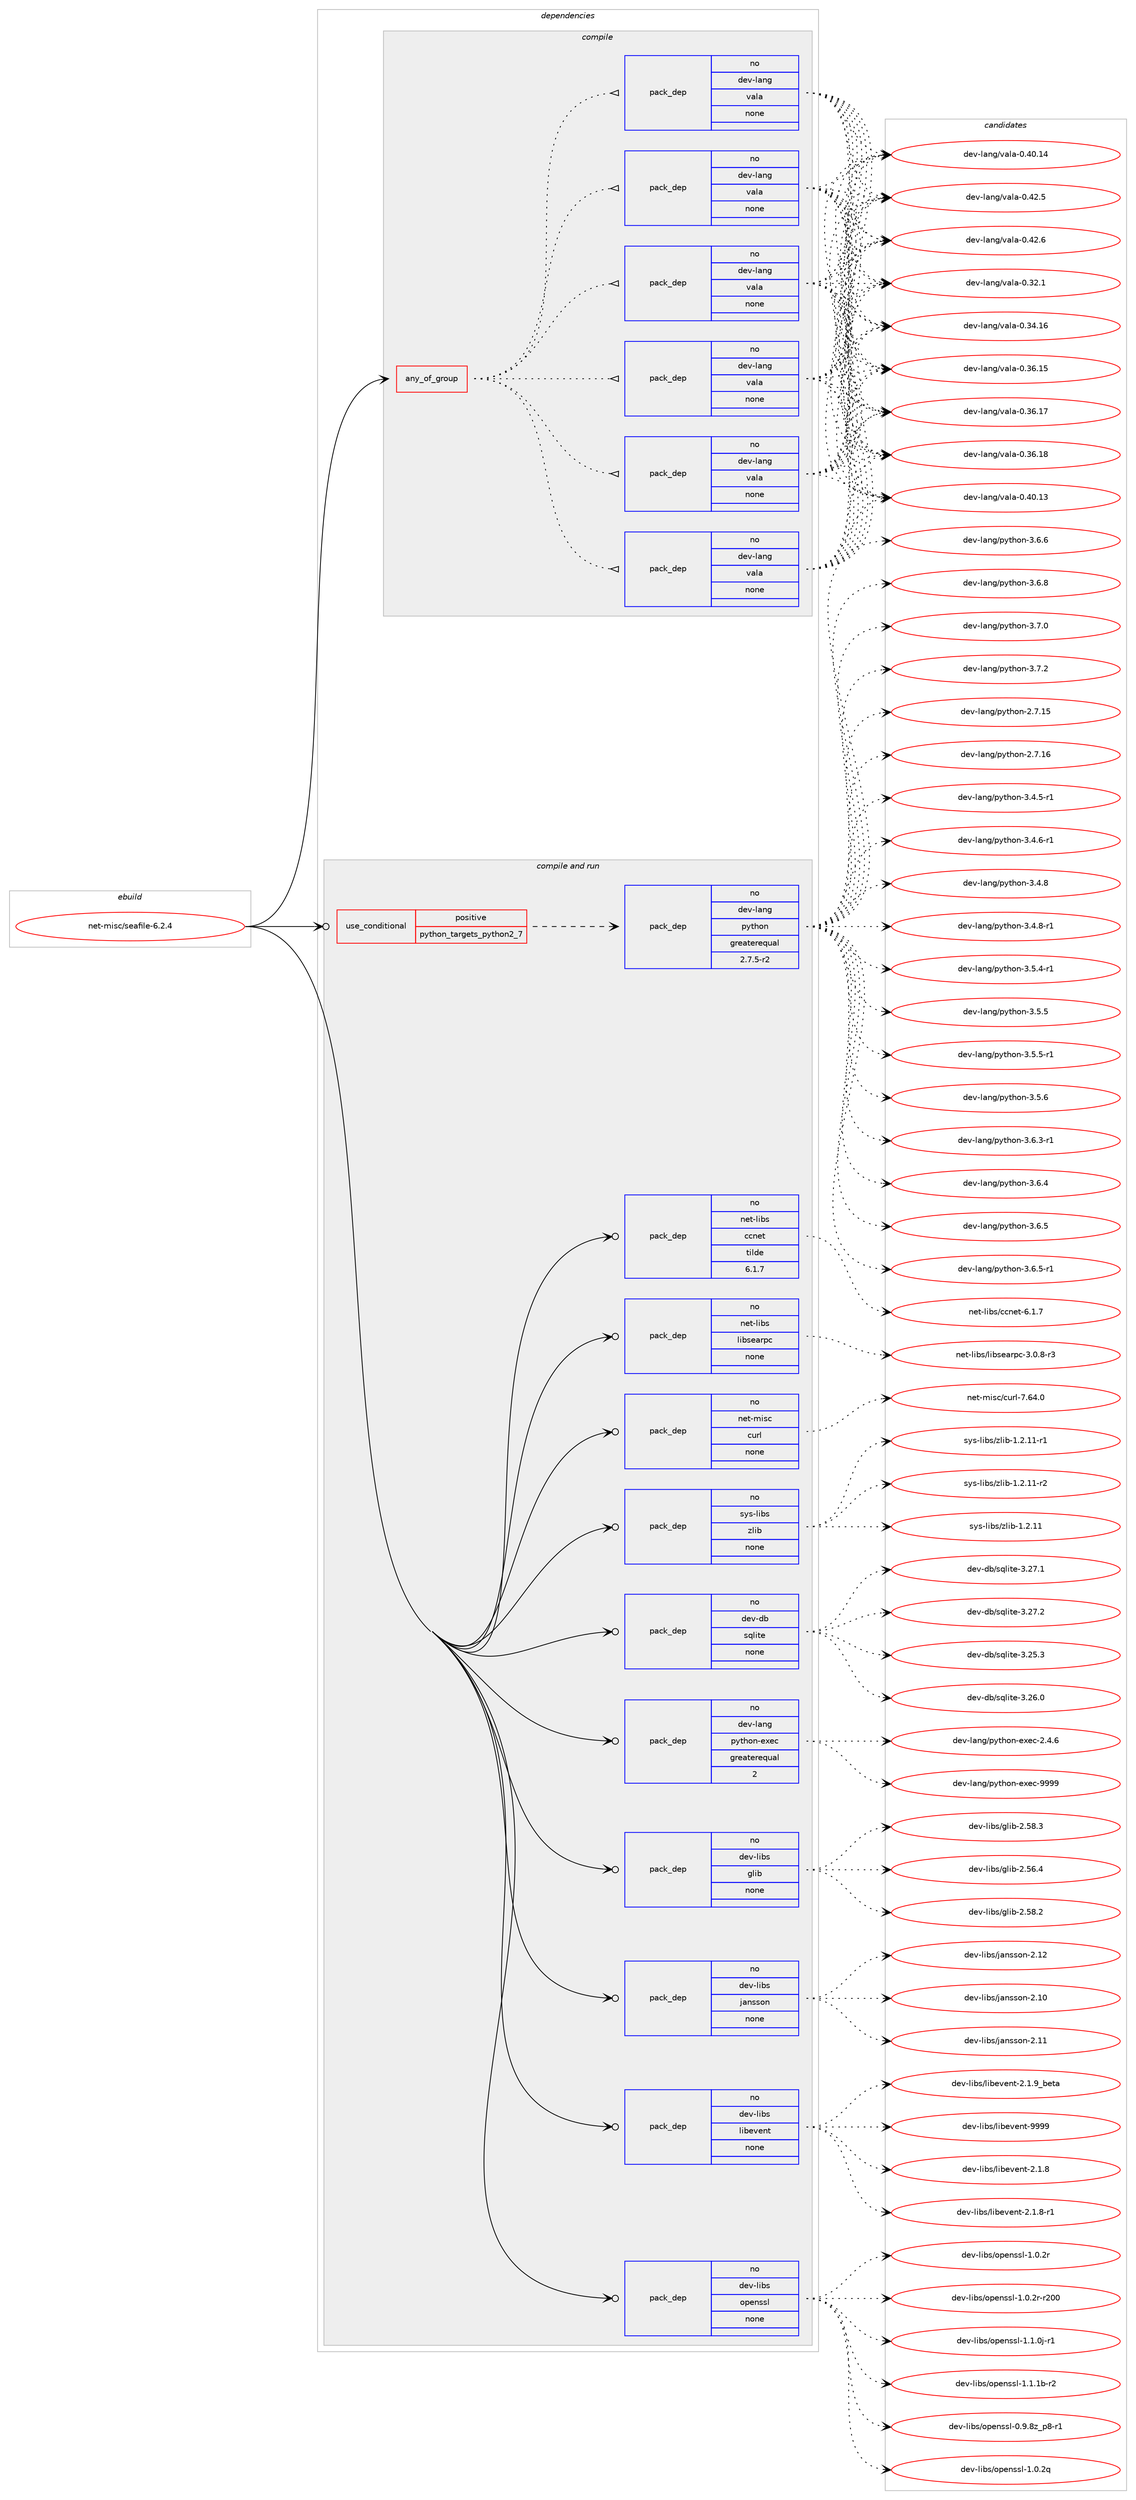digraph prolog {

# *************
# Graph options
# *************

newrank=true;
concentrate=true;
compound=true;
graph [rankdir=LR,fontname=Helvetica,fontsize=10,ranksep=1.5];#, ranksep=2.5, nodesep=0.2];
edge  [arrowhead=vee];
node  [fontname=Helvetica,fontsize=10];

# **********
# The ebuild
# **********

subgraph cluster_leftcol {
color=gray;
rank=same;
label=<<i>ebuild</i>>;
id [label="net-misc/seafile-6.2.4", color=red, width=4, href="../net-misc/seafile-6.2.4.svg"];
}

# ****************
# The dependencies
# ****************

subgraph cluster_midcol {
color=gray;
label=<<i>dependencies</i>>;
subgraph cluster_compile {
fillcolor="#eeeeee";
style=filled;
label=<<i>compile</i>>;
subgraph any26446 {
dependency1672097 [label=<<TABLE BORDER="0" CELLBORDER="1" CELLSPACING="0" CELLPADDING="4"><TR><TD CELLPADDING="10">any_of_group</TD></TR></TABLE>>, shape=none, color=red];subgraph pack1195536 {
dependency1672098 [label=<<TABLE BORDER="0" CELLBORDER="1" CELLSPACING="0" CELLPADDING="4" WIDTH="220"><TR><TD ROWSPAN="6" CELLPADDING="30">pack_dep</TD></TR><TR><TD WIDTH="110">no</TD></TR><TR><TD>dev-lang</TD></TR><TR><TD>vala</TD></TR><TR><TD>none</TD></TR><TR><TD></TD></TR></TABLE>>, shape=none, color=blue];
}
dependency1672097:e -> dependency1672098:w [weight=20,style="dotted",arrowhead="oinv"];
subgraph pack1195537 {
dependency1672099 [label=<<TABLE BORDER="0" CELLBORDER="1" CELLSPACING="0" CELLPADDING="4" WIDTH="220"><TR><TD ROWSPAN="6" CELLPADDING="30">pack_dep</TD></TR><TR><TD WIDTH="110">no</TD></TR><TR><TD>dev-lang</TD></TR><TR><TD>vala</TD></TR><TR><TD>none</TD></TR><TR><TD></TD></TR></TABLE>>, shape=none, color=blue];
}
dependency1672097:e -> dependency1672099:w [weight=20,style="dotted",arrowhead="oinv"];
subgraph pack1195538 {
dependency1672100 [label=<<TABLE BORDER="0" CELLBORDER="1" CELLSPACING="0" CELLPADDING="4" WIDTH="220"><TR><TD ROWSPAN="6" CELLPADDING="30">pack_dep</TD></TR><TR><TD WIDTH="110">no</TD></TR><TR><TD>dev-lang</TD></TR><TR><TD>vala</TD></TR><TR><TD>none</TD></TR><TR><TD></TD></TR></TABLE>>, shape=none, color=blue];
}
dependency1672097:e -> dependency1672100:w [weight=20,style="dotted",arrowhead="oinv"];
subgraph pack1195539 {
dependency1672101 [label=<<TABLE BORDER="0" CELLBORDER="1" CELLSPACING="0" CELLPADDING="4" WIDTH="220"><TR><TD ROWSPAN="6" CELLPADDING="30">pack_dep</TD></TR><TR><TD WIDTH="110">no</TD></TR><TR><TD>dev-lang</TD></TR><TR><TD>vala</TD></TR><TR><TD>none</TD></TR><TR><TD></TD></TR></TABLE>>, shape=none, color=blue];
}
dependency1672097:e -> dependency1672101:w [weight=20,style="dotted",arrowhead="oinv"];
subgraph pack1195540 {
dependency1672102 [label=<<TABLE BORDER="0" CELLBORDER="1" CELLSPACING="0" CELLPADDING="4" WIDTH="220"><TR><TD ROWSPAN="6" CELLPADDING="30">pack_dep</TD></TR><TR><TD WIDTH="110">no</TD></TR><TR><TD>dev-lang</TD></TR><TR><TD>vala</TD></TR><TR><TD>none</TD></TR><TR><TD></TD></TR></TABLE>>, shape=none, color=blue];
}
dependency1672097:e -> dependency1672102:w [weight=20,style="dotted",arrowhead="oinv"];
subgraph pack1195541 {
dependency1672103 [label=<<TABLE BORDER="0" CELLBORDER="1" CELLSPACING="0" CELLPADDING="4" WIDTH="220"><TR><TD ROWSPAN="6" CELLPADDING="30">pack_dep</TD></TR><TR><TD WIDTH="110">no</TD></TR><TR><TD>dev-lang</TD></TR><TR><TD>vala</TD></TR><TR><TD>none</TD></TR><TR><TD></TD></TR></TABLE>>, shape=none, color=blue];
}
dependency1672097:e -> dependency1672103:w [weight=20,style="dotted",arrowhead="oinv"];
}
id:e -> dependency1672097:w [weight=20,style="solid",arrowhead="vee"];
}
subgraph cluster_compileandrun {
fillcolor="#eeeeee";
style=filled;
label=<<i>compile and run</i>>;
subgraph cond449285 {
dependency1672104 [label=<<TABLE BORDER="0" CELLBORDER="1" CELLSPACING="0" CELLPADDING="4"><TR><TD ROWSPAN="3" CELLPADDING="10">use_conditional</TD></TR><TR><TD>positive</TD></TR><TR><TD>python_targets_python2_7</TD></TR></TABLE>>, shape=none, color=red];
subgraph pack1195542 {
dependency1672105 [label=<<TABLE BORDER="0" CELLBORDER="1" CELLSPACING="0" CELLPADDING="4" WIDTH="220"><TR><TD ROWSPAN="6" CELLPADDING="30">pack_dep</TD></TR><TR><TD WIDTH="110">no</TD></TR><TR><TD>dev-lang</TD></TR><TR><TD>python</TD></TR><TR><TD>greaterequal</TD></TR><TR><TD>2.7.5-r2</TD></TR></TABLE>>, shape=none, color=blue];
}
dependency1672104:e -> dependency1672105:w [weight=20,style="dashed",arrowhead="vee"];
}
id:e -> dependency1672104:w [weight=20,style="solid",arrowhead="odotvee"];
subgraph pack1195543 {
dependency1672106 [label=<<TABLE BORDER="0" CELLBORDER="1" CELLSPACING="0" CELLPADDING="4" WIDTH="220"><TR><TD ROWSPAN="6" CELLPADDING="30">pack_dep</TD></TR><TR><TD WIDTH="110">no</TD></TR><TR><TD>dev-db</TD></TR><TR><TD>sqlite</TD></TR><TR><TD>none</TD></TR><TR><TD></TD></TR></TABLE>>, shape=none, color=blue];
}
id:e -> dependency1672106:w [weight=20,style="solid",arrowhead="odotvee"];
subgraph pack1195544 {
dependency1672107 [label=<<TABLE BORDER="0" CELLBORDER="1" CELLSPACING="0" CELLPADDING="4" WIDTH="220"><TR><TD ROWSPAN="6" CELLPADDING="30">pack_dep</TD></TR><TR><TD WIDTH="110">no</TD></TR><TR><TD>dev-lang</TD></TR><TR><TD>python-exec</TD></TR><TR><TD>greaterequal</TD></TR><TR><TD>2</TD></TR></TABLE>>, shape=none, color=blue];
}
id:e -> dependency1672107:w [weight=20,style="solid",arrowhead="odotvee"];
subgraph pack1195545 {
dependency1672108 [label=<<TABLE BORDER="0" CELLBORDER="1" CELLSPACING="0" CELLPADDING="4" WIDTH="220"><TR><TD ROWSPAN="6" CELLPADDING="30">pack_dep</TD></TR><TR><TD WIDTH="110">no</TD></TR><TR><TD>dev-libs</TD></TR><TR><TD>glib</TD></TR><TR><TD>none</TD></TR><TR><TD></TD></TR></TABLE>>, shape=none, color=blue];
}
id:e -> dependency1672108:w [weight=20,style="solid",arrowhead="odotvee"];
subgraph pack1195546 {
dependency1672109 [label=<<TABLE BORDER="0" CELLBORDER="1" CELLSPACING="0" CELLPADDING="4" WIDTH="220"><TR><TD ROWSPAN="6" CELLPADDING="30">pack_dep</TD></TR><TR><TD WIDTH="110">no</TD></TR><TR><TD>dev-libs</TD></TR><TR><TD>jansson</TD></TR><TR><TD>none</TD></TR><TR><TD></TD></TR></TABLE>>, shape=none, color=blue];
}
id:e -> dependency1672109:w [weight=20,style="solid",arrowhead="odotvee"];
subgraph pack1195547 {
dependency1672110 [label=<<TABLE BORDER="0" CELLBORDER="1" CELLSPACING="0" CELLPADDING="4" WIDTH="220"><TR><TD ROWSPAN="6" CELLPADDING="30">pack_dep</TD></TR><TR><TD WIDTH="110">no</TD></TR><TR><TD>dev-libs</TD></TR><TR><TD>libevent</TD></TR><TR><TD>none</TD></TR><TR><TD></TD></TR></TABLE>>, shape=none, color=blue];
}
id:e -> dependency1672110:w [weight=20,style="solid",arrowhead="odotvee"];
subgraph pack1195548 {
dependency1672111 [label=<<TABLE BORDER="0" CELLBORDER="1" CELLSPACING="0" CELLPADDING="4" WIDTH="220"><TR><TD ROWSPAN="6" CELLPADDING="30">pack_dep</TD></TR><TR><TD WIDTH="110">no</TD></TR><TR><TD>dev-libs</TD></TR><TR><TD>openssl</TD></TR><TR><TD>none</TD></TR><TR><TD></TD></TR></TABLE>>, shape=none, color=blue];
}
id:e -> dependency1672111:w [weight=20,style="solid",arrowhead="odotvee"];
subgraph pack1195549 {
dependency1672112 [label=<<TABLE BORDER="0" CELLBORDER="1" CELLSPACING="0" CELLPADDING="4" WIDTH="220"><TR><TD ROWSPAN="6" CELLPADDING="30">pack_dep</TD></TR><TR><TD WIDTH="110">no</TD></TR><TR><TD>net-libs</TD></TR><TR><TD>ccnet</TD></TR><TR><TD>tilde</TD></TR><TR><TD>6.1.7</TD></TR></TABLE>>, shape=none, color=blue];
}
id:e -> dependency1672112:w [weight=20,style="solid",arrowhead="odotvee"];
subgraph pack1195550 {
dependency1672113 [label=<<TABLE BORDER="0" CELLBORDER="1" CELLSPACING="0" CELLPADDING="4" WIDTH="220"><TR><TD ROWSPAN="6" CELLPADDING="30">pack_dep</TD></TR><TR><TD WIDTH="110">no</TD></TR><TR><TD>net-libs</TD></TR><TR><TD>libsearpc</TD></TR><TR><TD>none</TD></TR><TR><TD></TD></TR></TABLE>>, shape=none, color=blue];
}
id:e -> dependency1672113:w [weight=20,style="solid",arrowhead="odotvee"];
subgraph pack1195551 {
dependency1672114 [label=<<TABLE BORDER="0" CELLBORDER="1" CELLSPACING="0" CELLPADDING="4" WIDTH="220"><TR><TD ROWSPAN="6" CELLPADDING="30">pack_dep</TD></TR><TR><TD WIDTH="110">no</TD></TR><TR><TD>net-misc</TD></TR><TR><TD>curl</TD></TR><TR><TD>none</TD></TR><TR><TD></TD></TR></TABLE>>, shape=none, color=blue];
}
id:e -> dependency1672114:w [weight=20,style="solid",arrowhead="odotvee"];
subgraph pack1195552 {
dependency1672115 [label=<<TABLE BORDER="0" CELLBORDER="1" CELLSPACING="0" CELLPADDING="4" WIDTH="220"><TR><TD ROWSPAN="6" CELLPADDING="30">pack_dep</TD></TR><TR><TD WIDTH="110">no</TD></TR><TR><TD>sys-libs</TD></TR><TR><TD>zlib</TD></TR><TR><TD>none</TD></TR><TR><TD></TD></TR></TABLE>>, shape=none, color=blue];
}
id:e -> dependency1672115:w [weight=20,style="solid",arrowhead="odotvee"];
}
subgraph cluster_run {
fillcolor="#eeeeee";
style=filled;
label=<<i>run</i>>;
}
}

# **************
# The candidates
# **************

subgraph cluster_choices {
rank=same;
color=gray;
label=<<i>candidates</i>>;

subgraph choice1195536 {
color=black;
nodesep=1;
choice100101118451089711010347118971089745484651504649 [label="dev-lang/vala-0.32.1", color=red, width=4,href="../dev-lang/vala-0.32.1.svg"];
choice10010111845108971101034711897108974548465152464954 [label="dev-lang/vala-0.34.16", color=red, width=4,href="../dev-lang/vala-0.34.16.svg"];
choice10010111845108971101034711897108974548465154464953 [label="dev-lang/vala-0.36.15", color=red, width=4,href="../dev-lang/vala-0.36.15.svg"];
choice10010111845108971101034711897108974548465154464955 [label="dev-lang/vala-0.36.17", color=red, width=4,href="../dev-lang/vala-0.36.17.svg"];
choice10010111845108971101034711897108974548465154464956 [label="dev-lang/vala-0.36.18", color=red, width=4,href="../dev-lang/vala-0.36.18.svg"];
choice10010111845108971101034711897108974548465248464951 [label="dev-lang/vala-0.40.13", color=red, width=4,href="../dev-lang/vala-0.40.13.svg"];
choice10010111845108971101034711897108974548465248464952 [label="dev-lang/vala-0.40.14", color=red, width=4,href="../dev-lang/vala-0.40.14.svg"];
choice100101118451089711010347118971089745484652504653 [label="dev-lang/vala-0.42.5", color=red, width=4,href="../dev-lang/vala-0.42.5.svg"];
choice100101118451089711010347118971089745484652504654 [label="dev-lang/vala-0.42.6", color=red, width=4,href="../dev-lang/vala-0.42.6.svg"];
dependency1672098:e -> choice100101118451089711010347118971089745484651504649:w [style=dotted,weight="100"];
dependency1672098:e -> choice10010111845108971101034711897108974548465152464954:w [style=dotted,weight="100"];
dependency1672098:e -> choice10010111845108971101034711897108974548465154464953:w [style=dotted,weight="100"];
dependency1672098:e -> choice10010111845108971101034711897108974548465154464955:w [style=dotted,weight="100"];
dependency1672098:e -> choice10010111845108971101034711897108974548465154464956:w [style=dotted,weight="100"];
dependency1672098:e -> choice10010111845108971101034711897108974548465248464951:w [style=dotted,weight="100"];
dependency1672098:e -> choice10010111845108971101034711897108974548465248464952:w [style=dotted,weight="100"];
dependency1672098:e -> choice100101118451089711010347118971089745484652504653:w [style=dotted,weight="100"];
dependency1672098:e -> choice100101118451089711010347118971089745484652504654:w [style=dotted,weight="100"];
}
subgraph choice1195537 {
color=black;
nodesep=1;
choice100101118451089711010347118971089745484651504649 [label="dev-lang/vala-0.32.1", color=red, width=4,href="../dev-lang/vala-0.32.1.svg"];
choice10010111845108971101034711897108974548465152464954 [label="dev-lang/vala-0.34.16", color=red, width=4,href="../dev-lang/vala-0.34.16.svg"];
choice10010111845108971101034711897108974548465154464953 [label="dev-lang/vala-0.36.15", color=red, width=4,href="../dev-lang/vala-0.36.15.svg"];
choice10010111845108971101034711897108974548465154464955 [label="dev-lang/vala-0.36.17", color=red, width=4,href="../dev-lang/vala-0.36.17.svg"];
choice10010111845108971101034711897108974548465154464956 [label="dev-lang/vala-0.36.18", color=red, width=4,href="../dev-lang/vala-0.36.18.svg"];
choice10010111845108971101034711897108974548465248464951 [label="dev-lang/vala-0.40.13", color=red, width=4,href="../dev-lang/vala-0.40.13.svg"];
choice10010111845108971101034711897108974548465248464952 [label="dev-lang/vala-0.40.14", color=red, width=4,href="../dev-lang/vala-0.40.14.svg"];
choice100101118451089711010347118971089745484652504653 [label="dev-lang/vala-0.42.5", color=red, width=4,href="../dev-lang/vala-0.42.5.svg"];
choice100101118451089711010347118971089745484652504654 [label="dev-lang/vala-0.42.6", color=red, width=4,href="../dev-lang/vala-0.42.6.svg"];
dependency1672099:e -> choice100101118451089711010347118971089745484651504649:w [style=dotted,weight="100"];
dependency1672099:e -> choice10010111845108971101034711897108974548465152464954:w [style=dotted,weight="100"];
dependency1672099:e -> choice10010111845108971101034711897108974548465154464953:w [style=dotted,weight="100"];
dependency1672099:e -> choice10010111845108971101034711897108974548465154464955:w [style=dotted,weight="100"];
dependency1672099:e -> choice10010111845108971101034711897108974548465154464956:w [style=dotted,weight="100"];
dependency1672099:e -> choice10010111845108971101034711897108974548465248464951:w [style=dotted,weight="100"];
dependency1672099:e -> choice10010111845108971101034711897108974548465248464952:w [style=dotted,weight="100"];
dependency1672099:e -> choice100101118451089711010347118971089745484652504653:w [style=dotted,weight="100"];
dependency1672099:e -> choice100101118451089711010347118971089745484652504654:w [style=dotted,weight="100"];
}
subgraph choice1195538 {
color=black;
nodesep=1;
choice100101118451089711010347118971089745484651504649 [label="dev-lang/vala-0.32.1", color=red, width=4,href="../dev-lang/vala-0.32.1.svg"];
choice10010111845108971101034711897108974548465152464954 [label="dev-lang/vala-0.34.16", color=red, width=4,href="../dev-lang/vala-0.34.16.svg"];
choice10010111845108971101034711897108974548465154464953 [label="dev-lang/vala-0.36.15", color=red, width=4,href="../dev-lang/vala-0.36.15.svg"];
choice10010111845108971101034711897108974548465154464955 [label="dev-lang/vala-0.36.17", color=red, width=4,href="../dev-lang/vala-0.36.17.svg"];
choice10010111845108971101034711897108974548465154464956 [label="dev-lang/vala-0.36.18", color=red, width=4,href="../dev-lang/vala-0.36.18.svg"];
choice10010111845108971101034711897108974548465248464951 [label="dev-lang/vala-0.40.13", color=red, width=4,href="../dev-lang/vala-0.40.13.svg"];
choice10010111845108971101034711897108974548465248464952 [label="dev-lang/vala-0.40.14", color=red, width=4,href="../dev-lang/vala-0.40.14.svg"];
choice100101118451089711010347118971089745484652504653 [label="dev-lang/vala-0.42.5", color=red, width=4,href="../dev-lang/vala-0.42.5.svg"];
choice100101118451089711010347118971089745484652504654 [label="dev-lang/vala-0.42.6", color=red, width=4,href="../dev-lang/vala-0.42.6.svg"];
dependency1672100:e -> choice100101118451089711010347118971089745484651504649:w [style=dotted,weight="100"];
dependency1672100:e -> choice10010111845108971101034711897108974548465152464954:w [style=dotted,weight="100"];
dependency1672100:e -> choice10010111845108971101034711897108974548465154464953:w [style=dotted,weight="100"];
dependency1672100:e -> choice10010111845108971101034711897108974548465154464955:w [style=dotted,weight="100"];
dependency1672100:e -> choice10010111845108971101034711897108974548465154464956:w [style=dotted,weight="100"];
dependency1672100:e -> choice10010111845108971101034711897108974548465248464951:w [style=dotted,weight="100"];
dependency1672100:e -> choice10010111845108971101034711897108974548465248464952:w [style=dotted,weight="100"];
dependency1672100:e -> choice100101118451089711010347118971089745484652504653:w [style=dotted,weight="100"];
dependency1672100:e -> choice100101118451089711010347118971089745484652504654:w [style=dotted,weight="100"];
}
subgraph choice1195539 {
color=black;
nodesep=1;
choice100101118451089711010347118971089745484651504649 [label="dev-lang/vala-0.32.1", color=red, width=4,href="../dev-lang/vala-0.32.1.svg"];
choice10010111845108971101034711897108974548465152464954 [label="dev-lang/vala-0.34.16", color=red, width=4,href="../dev-lang/vala-0.34.16.svg"];
choice10010111845108971101034711897108974548465154464953 [label="dev-lang/vala-0.36.15", color=red, width=4,href="../dev-lang/vala-0.36.15.svg"];
choice10010111845108971101034711897108974548465154464955 [label="dev-lang/vala-0.36.17", color=red, width=4,href="../dev-lang/vala-0.36.17.svg"];
choice10010111845108971101034711897108974548465154464956 [label="dev-lang/vala-0.36.18", color=red, width=4,href="../dev-lang/vala-0.36.18.svg"];
choice10010111845108971101034711897108974548465248464951 [label="dev-lang/vala-0.40.13", color=red, width=4,href="../dev-lang/vala-0.40.13.svg"];
choice10010111845108971101034711897108974548465248464952 [label="dev-lang/vala-0.40.14", color=red, width=4,href="../dev-lang/vala-0.40.14.svg"];
choice100101118451089711010347118971089745484652504653 [label="dev-lang/vala-0.42.5", color=red, width=4,href="../dev-lang/vala-0.42.5.svg"];
choice100101118451089711010347118971089745484652504654 [label="dev-lang/vala-0.42.6", color=red, width=4,href="../dev-lang/vala-0.42.6.svg"];
dependency1672101:e -> choice100101118451089711010347118971089745484651504649:w [style=dotted,weight="100"];
dependency1672101:e -> choice10010111845108971101034711897108974548465152464954:w [style=dotted,weight="100"];
dependency1672101:e -> choice10010111845108971101034711897108974548465154464953:w [style=dotted,weight="100"];
dependency1672101:e -> choice10010111845108971101034711897108974548465154464955:w [style=dotted,weight="100"];
dependency1672101:e -> choice10010111845108971101034711897108974548465154464956:w [style=dotted,weight="100"];
dependency1672101:e -> choice10010111845108971101034711897108974548465248464951:w [style=dotted,weight="100"];
dependency1672101:e -> choice10010111845108971101034711897108974548465248464952:w [style=dotted,weight="100"];
dependency1672101:e -> choice100101118451089711010347118971089745484652504653:w [style=dotted,weight="100"];
dependency1672101:e -> choice100101118451089711010347118971089745484652504654:w [style=dotted,weight="100"];
}
subgraph choice1195540 {
color=black;
nodesep=1;
choice100101118451089711010347118971089745484651504649 [label="dev-lang/vala-0.32.1", color=red, width=4,href="../dev-lang/vala-0.32.1.svg"];
choice10010111845108971101034711897108974548465152464954 [label="dev-lang/vala-0.34.16", color=red, width=4,href="../dev-lang/vala-0.34.16.svg"];
choice10010111845108971101034711897108974548465154464953 [label="dev-lang/vala-0.36.15", color=red, width=4,href="../dev-lang/vala-0.36.15.svg"];
choice10010111845108971101034711897108974548465154464955 [label="dev-lang/vala-0.36.17", color=red, width=4,href="../dev-lang/vala-0.36.17.svg"];
choice10010111845108971101034711897108974548465154464956 [label="dev-lang/vala-0.36.18", color=red, width=4,href="../dev-lang/vala-0.36.18.svg"];
choice10010111845108971101034711897108974548465248464951 [label="dev-lang/vala-0.40.13", color=red, width=4,href="../dev-lang/vala-0.40.13.svg"];
choice10010111845108971101034711897108974548465248464952 [label="dev-lang/vala-0.40.14", color=red, width=4,href="../dev-lang/vala-0.40.14.svg"];
choice100101118451089711010347118971089745484652504653 [label="dev-lang/vala-0.42.5", color=red, width=4,href="../dev-lang/vala-0.42.5.svg"];
choice100101118451089711010347118971089745484652504654 [label="dev-lang/vala-0.42.6", color=red, width=4,href="../dev-lang/vala-0.42.6.svg"];
dependency1672102:e -> choice100101118451089711010347118971089745484651504649:w [style=dotted,weight="100"];
dependency1672102:e -> choice10010111845108971101034711897108974548465152464954:w [style=dotted,weight="100"];
dependency1672102:e -> choice10010111845108971101034711897108974548465154464953:w [style=dotted,weight="100"];
dependency1672102:e -> choice10010111845108971101034711897108974548465154464955:w [style=dotted,weight="100"];
dependency1672102:e -> choice10010111845108971101034711897108974548465154464956:w [style=dotted,weight="100"];
dependency1672102:e -> choice10010111845108971101034711897108974548465248464951:w [style=dotted,weight="100"];
dependency1672102:e -> choice10010111845108971101034711897108974548465248464952:w [style=dotted,weight="100"];
dependency1672102:e -> choice100101118451089711010347118971089745484652504653:w [style=dotted,weight="100"];
dependency1672102:e -> choice100101118451089711010347118971089745484652504654:w [style=dotted,weight="100"];
}
subgraph choice1195541 {
color=black;
nodesep=1;
choice100101118451089711010347118971089745484651504649 [label="dev-lang/vala-0.32.1", color=red, width=4,href="../dev-lang/vala-0.32.1.svg"];
choice10010111845108971101034711897108974548465152464954 [label="dev-lang/vala-0.34.16", color=red, width=4,href="../dev-lang/vala-0.34.16.svg"];
choice10010111845108971101034711897108974548465154464953 [label="dev-lang/vala-0.36.15", color=red, width=4,href="../dev-lang/vala-0.36.15.svg"];
choice10010111845108971101034711897108974548465154464955 [label="dev-lang/vala-0.36.17", color=red, width=4,href="../dev-lang/vala-0.36.17.svg"];
choice10010111845108971101034711897108974548465154464956 [label="dev-lang/vala-0.36.18", color=red, width=4,href="../dev-lang/vala-0.36.18.svg"];
choice10010111845108971101034711897108974548465248464951 [label="dev-lang/vala-0.40.13", color=red, width=4,href="../dev-lang/vala-0.40.13.svg"];
choice10010111845108971101034711897108974548465248464952 [label="dev-lang/vala-0.40.14", color=red, width=4,href="../dev-lang/vala-0.40.14.svg"];
choice100101118451089711010347118971089745484652504653 [label="dev-lang/vala-0.42.5", color=red, width=4,href="../dev-lang/vala-0.42.5.svg"];
choice100101118451089711010347118971089745484652504654 [label="dev-lang/vala-0.42.6", color=red, width=4,href="../dev-lang/vala-0.42.6.svg"];
dependency1672103:e -> choice100101118451089711010347118971089745484651504649:w [style=dotted,weight="100"];
dependency1672103:e -> choice10010111845108971101034711897108974548465152464954:w [style=dotted,weight="100"];
dependency1672103:e -> choice10010111845108971101034711897108974548465154464953:w [style=dotted,weight="100"];
dependency1672103:e -> choice10010111845108971101034711897108974548465154464955:w [style=dotted,weight="100"];
dependency1672103:e -> choice10010111845108971101034711897108974548465154464956:w [style=dotted,weight="100"];
dependency1672103:e -> choice10010111845108971101034711897108974548465248464951:w [style=dotted,weight="100"];
dependency1672103:e -> choice10010111845108971101034711897108974548465248464952:w [style=dotted,weight="100"];
dependency1672103:e -> choice100101118451089711010347118971089745484652504653:w [style=dotted,weight="100"];
dependency1672103:e -> choice100101118451089711010347118971089745484652504654:w [style=dotted,weight="100"];
}
subgraph choice1195542 {
color=black;
nodesep=1;
choice10010111845108971101034711212111610411111045504655464953 [label="dev-lang/python-2.7.15", color=red, width=4,href="../dev-lang/python-2.7.15.svg"];
choice10010111845108971101034711212111610411111045504655464954 [label="dev-lang/python-2.7.16", color=red, width=4,href="../dev-lang/python-2.7.16.svg"];
choice1001011184510897110103471121211161041111104551465246534511449 [label="dev-lang/python-3.4.5-r1", color=red, width=4,href="../dev-lang/python-3.4.5-r1.svg"];
choice1001011184510897110103471121211161041111104551465246544511449 [label="dev-lang/python-3.4.6-r1", color=red, width=4,href="../dev-lang/python-3.4.6-r1.svg"];
choice100101118451089711010347112121116104111110455146524656 [label="dev-lang/python-3.4.8", color=red, width=4,href="../dev-lang/python-3.4.8.svg"];
choice1001011184510897110103471121211161041111104551465246564511449 [label="dev-lang/python-3.4.8-r1", color=red, width=4,href="../dev-lang/python-3.4.8-r1.svg"];
choice1001011184510897110103471121211161041111104551465346524511449 [label="dev-lang/python-3.5.4-r1", color=red, width=4,href="../dev-lang/python-3.5.4-r1.svg"];
choice100101118451089711010347112121116104111110455146534653 [label="dev-lang/python-3.5.5", color=red, width=4,href="../dev-lang/python-3.5.5.svg"];
choice1001011184510897110103471121211161041111104551465346534511449 [label="dev-lang/python-3.5.5-r1", color=red, width=4,href="../dev-lang/python-3.5.5-r1.svg"];
choice100101118451089711010347112121116104111110455146534654 [label="dev-lang/python-3.5.6", color=red, width=4,href="../dev-lang/python-3.5.6.svg"];
choice1001011184510897110103471121211161041111104551465446514511449 [label="dev-lang/python-3.6.3-r1", color=red, width=4,href="../dev-lang/python-3.6.3-r1.svg"];
choice100101118451089711010347112121116104111110455146544652 [label="dev-lang/python-3.6.4", color=red, width=4,href="../dev-lang/python-3.6.4.svg"];
choice100101118451089711010347112121116104111110455146544653 [label="dev-lang/python-3.6.5", color=red, width=4,href="../dev-lang/python-3.6.5.svg"];
choice1001011184510897110103471121211161041111104551465446534511449 [label="dev-lang/python-3.6.5-r1", color=red, width=4,href="../dev-lang/python-3.6.5-r1.svg"];
choice100101118451089711010347112121116104111110455146544654 [label="dev-lang/python-3.6.6", color=red, width=4,href="../dev-lang/python-3.6.6.svg"];
choice100101118451089711010347112121116104111110455146544656 [label="dev-lang/python-3.6.8", color=red, width=4,href="../dev-lang/python-3.6.8.svg"];
choice100101118451089711010347112121116104111110455146554648 [label="dev-lang/python-3.7.0", color=red, width=4,href="../dev-lang/python-3.7.0.svg"];
choice100101118451089711010347112121116104111110455146554650 [label="dev-lang/python-3.7.2", color=red, width=4,href="../dev-lang/python-3.7.2.svg"];
dependency1672105:e -> choice10010111845108971101034711212111610411111045504655464953:w [style=dotted,weight="100"];
dependency1672105:e -> choice10010111845108971101034711212111610411111045504655464954:w [style=dotted,weight="100"];
dependency1672105:e -> choice1001011184510897110103471121211161041111104551465246534511449:w [style=dotted,weight="100"];
dependency1672105:e -> choice1001011184510897110103471121211161041111104551465246544511449:w [style=dotted,weight="100"];
dependency1672105:e -> choice100101118451089711010347112121116104111110455146524656:w [style=dotted,weight="100"];
dependency1672105:e -> choice1001011184510897110103471121211161041111104551465246564511449:w [style=dotted,weight="100"];
dependency1672105:e -> choice1001011184510897110103471121211161041111104551465346524511449:w [style=dotted,weight="100"];
dependency1672105:e -> choice100101118451089711010347112121116104111110455146534653:w [style=dotted,weight="100"];
dependency1672105:e -> choice1001011184510897110103471121211161041111104551465346534511449:w [style=dotted,weight="100"];
dependency1672105:e -> choice100101118451089711010347112121116104111110455146534654:w [style=dotted,weight="100"];
dependency1672105:e -> choice1001011184510897110103471121211161041111104551465446514511449:w [style=dotted,weight="100"];
dependency1672105:e -> choice100101118451089711010347112121116104111110455146544652:w [style=dotted,weight="100"];
dependency1672105:e -> choice100101118451089711010347112121116104111110455146544653:w [style=dotted,weight="100"];
dependency1672105:e -> choice1001011184510897110103471121211161041111104551465446534511449:w [style=dotted,weight="100"];
dependency1672105:e -> choice100101118451089711010347112121116104111110455146544654:w [style=dotted,weight="100"];
dependency1672105:e -> choice100101118451089711010347112121116104111110455146544656:w [style=dotted,weight="100"];
dependency1672105:e -> choice100101118451089711010347112121116104111110455146554648:w [style=dotted,weight="100"];
dependency1672105:e -> choice100101118451089711010347112121116104111110455146554650:w [style=dotted,weight="100"];
}
subgraph choice1195543 {
color=black;
nodesep=1;
choice10010111845100984711511310810511610145514650534651 [label="dev-db/sqlite-3.25.3", color=red, width=4,href="../dev-db/sqlite-3.25.3.svg"];
choice10010111845100984711511310810511610145514650544648 [label="dev-db/sqlite-3.26.0", color=red, width=4,href="../dev-db/sqlite-3.26.0.svg"];
choice10010111845100984711511310810511610145514650554649 [label="dev-db/sqlite-3.27.1", color=red, width=4,href="../dev-db/sqlite-3.27.1.svg"];
choice10010111845100984711511310810511610145514650554650 [label="dev-db/sqlite-3.27.2", color=red, width=4,href="../dev-db/sqlite-3.27.2.svg"];
dependency1672106:e -> choice10010111845100984711511310810511610145514650534651:w [style=dotted,weight="100"];
dependency1672106:e -> choice10010111845100984711511310810511610145514650544648:w [style=dotted,weight="100"];
dependency1672106:e -> choice10010111845100984711511310810511610145514650554649:w [style=dotted,weight="100"];
dependency1672106:e -> choice10010111845100984711511310810511610145514650554650:w [style=dotted,weight="100"];
}
subgraph choice1195544 {
color=black;
nodesep=1;
choice1001011184510897110103471121211161041111104510112010199455046524654 [label="dev-lang/python-exec-2.4.6", color=red, width=4,href="../dev-lang/python-exec-2.4.6.svg"];
choice10010111845108971101034711212111610411111045101120101994557575757 [label="dev-lang/python-exec-9999", color=red, width=4,href="../dev-lang/python-exec-9999.svg"];
dependency1672107:e -> choice1001011184510897110103471121211161041111104510112010199455046524654:w [style=dotted,weight="100"];
dependency1672107:e -> choice10010111845108971101034711212111610411111045101120101994557575757:w [style=dotted,weight="100"];
}
subgraph choice1195545 {
color=black;
nodesep=1;
choice1001011184510810598115471031081059845504653544652 [label="dev-libs/glib-2.56.4", color=red, width=4,href="../dev-libs/glib-2.56.4.svg"];
choice1001011184510810598115471031081059845504653564650 [label="dev-libs/glib-2.58.2", color=red, width=4,href="../dev-libs/glib-2.58.2.svg"];
choice1001011184510810598115471031081059845504653564651 [label="dev-libs/glib-2.58.3", color=red, width=4,href="../dev-libs/glib-2.58.3.svg"];
dependency1672108:e -> choice1001011184510810598115471031081059845504653544652:w [style=dotted,weight="100"];
dependency1672108:e -> choice1001011184510810598115471031081059845504653564650:w [style=dotted,weight="100"];
dependency1672108:e -> choice1001011184510810598115471031081059845504653564651:w [style=dotted,weight="100"];
}
subgraph choice1195546 {
color=black;
nodesep=1;
choice100101118451081059811547106971101151151111104550464948 [label="dev-libs/jansson-2.10", color=red, width=4,href="../dev-libs/jansson-2.10.svg"];
choice100101118451081059811547106971101151151111104550464949 [label="dev-libs/jansson-2.11", color=red, width=4,href="../dev-libs/jansson-2.11.svg"];
choice100101118451081059811547106971101151151111104550464950 [label="dev-libs/jansson-2.12", color=red, width=4,href="../dev-libs/jansson-2.12.svg"];
dependency1672109:e -> choice100101118451081059811547106971101151151111104550464948:w [style=dotted,weight="100"];
dependency1672109:e -> choice100101118451081059811547106971101151151111104550464949:w [style=dotted,weight="100"];
dependency1672109:e -> choice100101118451081059811547106971101151151111104550464950:w [style=dotted,weight="100"];
}
subgraph choice1195547 {
color=black;
nodesep=1;
choice10010111845108105981154710810598101118101110116455046494656 [label="dev-libs/libevent-2.1.8", color=red, width=4,href="../dev-libs/libevent-2.1.8.svg"];
choice100101118451081059811547108105981011181011101164550464946564511449 [label="dev-libs/libevent-2.1.8-r1", color=red, width=4,href="../dev-libs/libevent-2.1.8-r1.svg"];
choice10010111845108105981154710810598101118101110116455046494657959810111697 [label="dev-libs/libevent-2.1.9_beta", color=red, width=4,href="../dev-libs/libevent-2.1.9_beta.svg"];
choice100101118451081059811547108105981011181011101164557575757 [label="dev-libs/libevent-9999", color=red, width=4,href="../dev-libs/libevent-9999.svg"];
dependency1672110:e -> choice10010111845108105981154710810598101118101110116455046494656:w [style=dotted,weight="100"];
dependency1672110:e -> choice100101118451081059811547108105981011181011101164550464946564511449:w [style=dotted,weight="100"];
dependency1672110:e -> choice10010111845108105981154710810598101118101110116455046494657959810111697:w [style=dotted,weight="100"];
dependency1672110:e -> choice100101118451081059811547108105981011181011101164557575757:w [style=dotted,weight="100"];
}
subgraph choice1195548 {
color=black;
nodesep=1;
choice10010111845108105981154711111210111011511510845484657465612295112564511449 [label="dev-libs/openssl-0.9.8z_p8-r1", color=red, width=4,href="../dev-libs/openssl-0.9.8z_p8-r1.svg"];
choice100101118451081059811547111112101110115115108454946484650113 [label="dev-libs/openssl-1.0.2q", color=red, width=4,href="../dev-libs/openssl-1.0.2q.svg"];
choice100101118451081059811547111112101110115115108454946484650114 [label="dev-libs/openssl-1.0.2r", color=red, width=4,href="../dev-libs/openssl-1.0.2r.svg"];
choice10010111845108105981154711111210111011511510845494648465011445114504848 [label="dev-libs/openssl-1.0.2r-r200", color=red, width=4,href="../dev-libs/openssl-1.0.2r-r200.svg"];
choice1001011184510810598115471111121011101151151084549464946481064511449 [label="dev-libs/openssl-1.1.0j-r1", color=red, width=4,href="../dev-libs/openssl-1.1.0j-r1.svg"];
choice100101118451081059811547111112101110115115108454946494649984511450 [label="dev-libs/openssl-1.1.1b-r2", color=red, width=4,href="../dev-libs/openssl-1.1.1b-r2.svg"];
dependency1672111:e -> choice10010111845108105981154711111210111011511510845484657465612295112564511449:w [style=dotted,weight="100"];
dependency1672111:e -> choice100101118451081059811547111112101110115115108454946484650113:w [style=dotted,weight="100"];
dependency1672111:e -> choice100101118451081059811547111112101110115115108454946484650114:w [style=dotted,weight="100"];
dependency1672111:e -> choice10010111845108105981154711111210111011511510845494648465011445114504848:w [style=dotted,weight="100"];
dependency1672111:e -> choice1001011184510810598115471111121011101151151084549464946481064511449:w [style=dotted,weight="100"];
dependency1672111:e -> choice100101118451081059811547111112101110115115108454946494649984511450:w [style=dotted,weight="100"];
}
subgraph choice1195549 {
color=black;
nodesep=1;
choice1101011164510810598115479999110101116455446494655 [label="net-libs/ccnet-6.1.7", color=red, width=4,href="../net-libs/ccnet-6.1.7.svg"];
dependency1672112:e -> choice1101011164510810598115479999110101116455446494655:w [style=dotted,weight="100"];
}
subgraph choice1195550 {
color=black;
nodesep=1;
choice1101011164510810598115471081059811510197114112994551464846564511451 [label="net-libs/libsearpc-3.0.8-r3", color=red, width=4,href="../net-libs/libsearpc-3.0.8-r3.svg"];
dependency1672113:e -> choice1101011164510810598115471081059811510197114112994551464846564511451:w [style=dotted,weight="100"];
}
subgraph choice1195551 {
color=black;
nodesep=1;
choice1101011164510910511599479911711410845554654524648 [label="net-misc/curl-7.64.0", color=red, width=4,href="../net-misc/curl-7.64.0.svg"];
dependency1672114:e -> choice1101011164510910511599479911711410845554654524648:w [style=dotted,weight="100"];
}
subgraph choice1195552 {
color=black;
nodesep=1;
choice1151211154510810598115471221081059845494650464949 [label="sys-libs/zlib-1.2.11", color=red, width=4,href="../sys-libs/zlib-1.2.11.svg"];
choice11512111545108105981154712210810598454946504649494511449 [label="sys-libs/zlib-1.2.11-r1", color=red, width=4,href="../sys-libs/zlib-1.2.11-r1.svg"];
choice11512111545108105981154712210810598454946504649494511450 [label="sys-libs/zlib-1.2.11-r2", color=red, width=4,href="../sys-libs/zlib-1.2.11-r2.svg"];
dependency1672115:e -> choice1151211154510810598115471221081059845494650464949:w [style=dotted,weight="100"];
dependency1672115:e -> choice11512111545108105981154712210810598454946504649494511449:w [style=dotted,weight="100"];
dependency1672115:e -> choice11512111545108105981154712210810598454946504649494511450:w [style=dotted,weight="100"];
}
}

}
